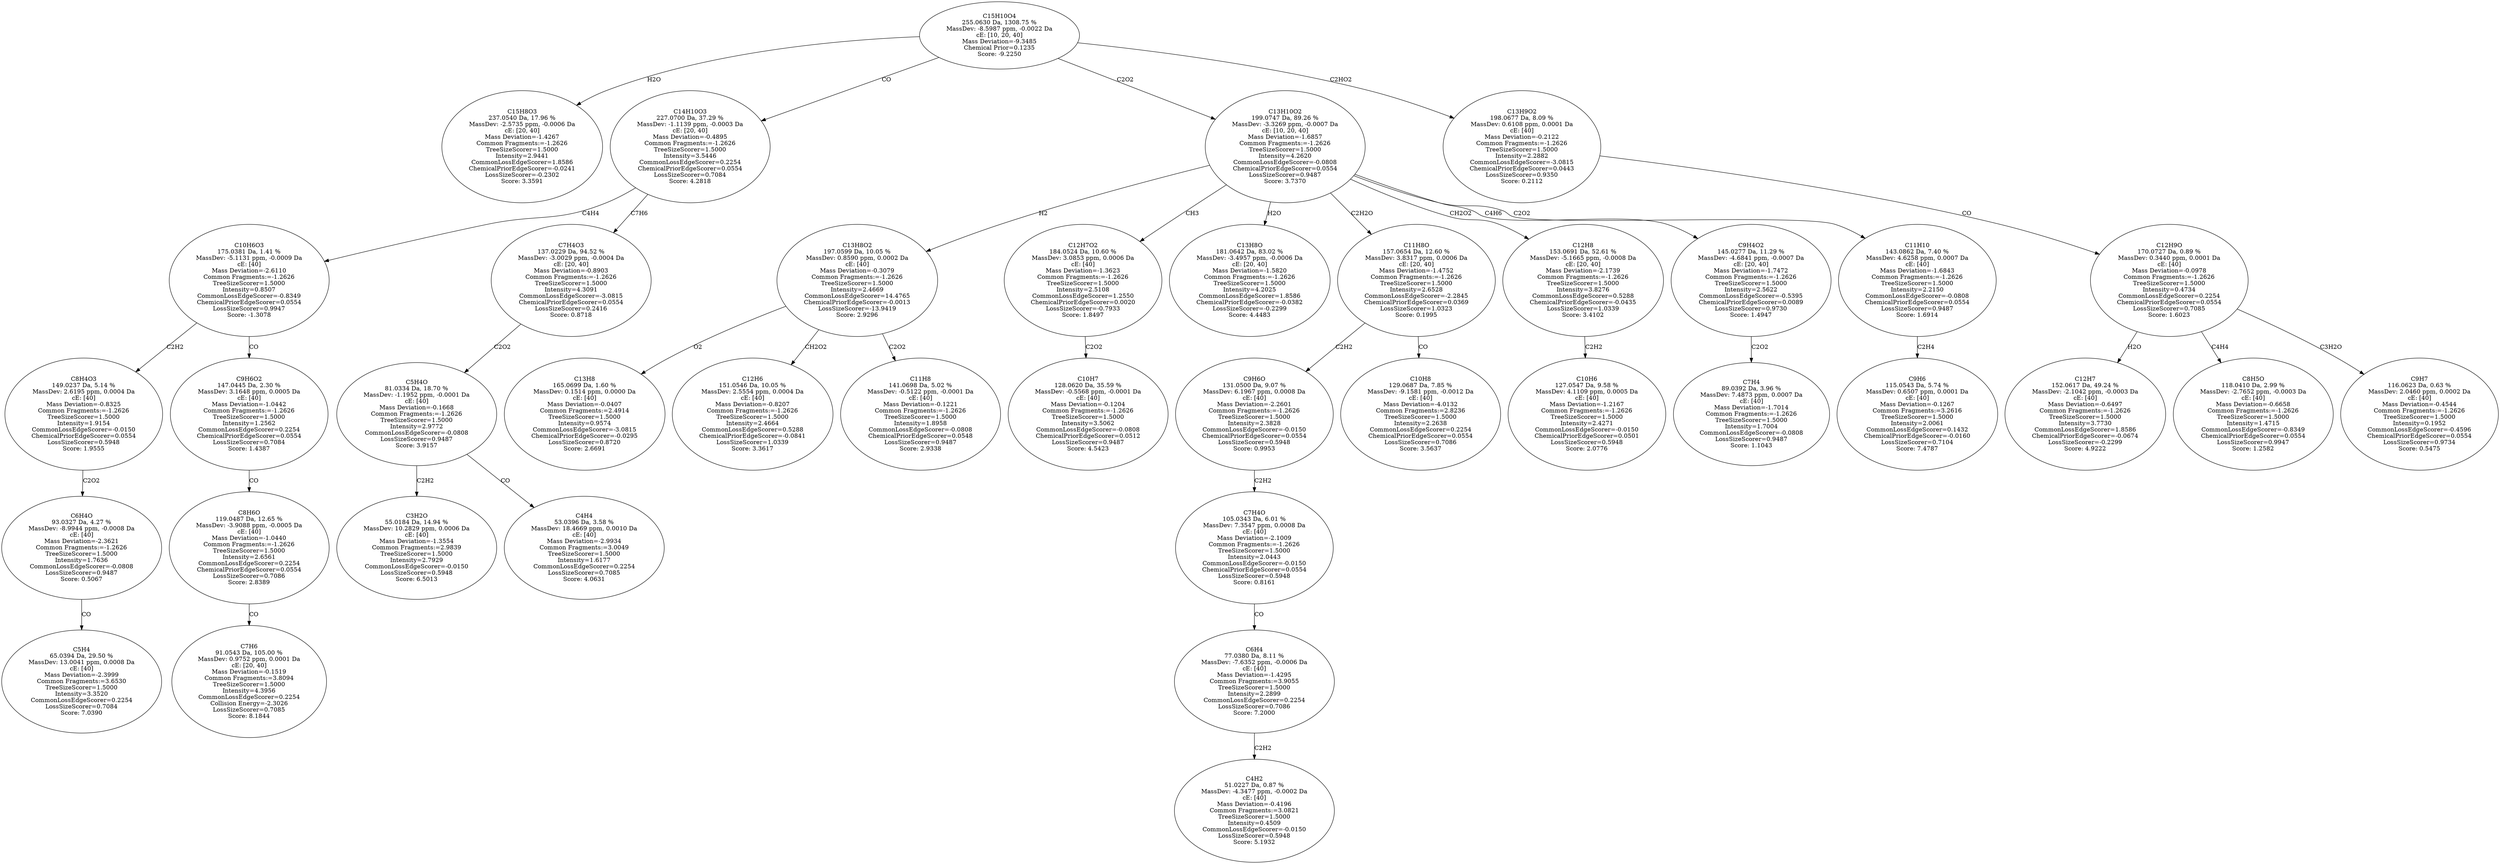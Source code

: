 strict digraph {
v1 [label="C15H8O3\n237.0540 Da, 17.96 %\nMassDev: -2.5735 ppm, -0.0006 Da\ncE: [20, 40]\nMass Deviation=-1.4267\nCommon Fragments:=-1.2626\nTreeSizeScorer=1.5000\nIntensity=2.9441\nCommonLossEdgeScorer=1.8586\nChemicalPriorEdgeScorer=-0.0241\nLossSizeScorer=-0.2302\nScore: 3.3591"];
v2 [label="C5H4\n65.0394 Da, 29.50 %\nMassDev: 13.0041 ppm, 0.0008 Da\ncE: [40]\nMass Deviation=-2.3999\nCommon Fragments:=3.6530\nTreeSizeScorer=1.5000\nIntensity=3.3520\nCommonLossEdgeScorer=0.2254\nLossSizeScorer=0.7084\nScore: 7.0390"];
v3 [label="C6H4O\n93.0327 Da, 4.27 %\nMassDev: -8.9944 ppm, -0.0008 Da\ncE: [40]\nMass Deviation=-2.3621\nCommon Fragments:=-1.2626\nTreeSizeScorer=1.5000\nIntensity=1.7636\nCommonLossEdgeScorer=-0.0808\nLossSizeScorer=0.9487\nScore: 0.5067"];
v4 [label="C8H4O3\n149.0237 Da, 5.14 %\nMassDev: 2.6195 ppm, 0.0004 Da\ncE: [40]\nMass Deviation=-0.8325\nCommon Fragments:=-1.2626\nTreeSizeScorer=1.5000\nIntensity=1.9154\nCommonLossEdgeScorer=-0.0150\nChemicalPriorEdgeScorer=0.0554\nLossSizeScorer=0.5948\nScore: 1.9555"];
v5 [label="C7H6\n91.0543 Da, 105.00 %\nMassDev: 0.9752 ppm, 0.0001 Da\ncE: [20, 40]\nMass Deviation=-0.1519\nCommon Fragments:=3.8094\nTreeSizeScorer=1.5000\nIntensity=4.3956\nCommonLossEdgeScorer=0.2254\nCollision Energy=-2.3026\nLossSizeScorer=0.7085\nScore: 8.1844"];
v6 [label="C8H6O\n119.0487 Da, 12.65 %\nMassDev: -3.9088 ppm, -0.0005 Da\ncE: [40]\nMass Deviation=-1.0440\nCommon Fragments:=-1.2626\nTreeSizeScorer=1.5000\nIntensity=2.6561\nCommonLossEdgeScorer=0.2254\nChemicalPriorEdgeScorer=0.0554\nLossSizeScorer=0.7086\nScore: 2.8389"];
v7 [label="C9H6O2\n147.0445 Da, 2.30 %\nMassDev: 3.1648 ppm, 0.0005 Da\ncE: [40]\nMass Deviation=-1.0442\nCommon Fragments:=-1.2626\nTreeSizeScorer=1.5000\nIntensity=1.2562\nCommonLossEdgeScorer=0.2254\nChemicalPriorEdgeScorer=0.0554\nLossSizeScorer=0.7084\nScore: 1.4387"];
v8 [label="C10H6O3\n175.0381 Da, 1.41 %\nMassDev: -5.1131 ppm, -0.0009 Da\ncE: [40]\nMass Deviation=-2.6110\nCommon Fragments:=-1.2626\nTreeSizeScorer=1.5000\nIntensity=0.8507\nCommonLossEdgeScorer=-0.8349\nChemicalPriorEdgeScorer=0.0554\nLossSizeScorer=0.9947\nScore: -1.3078"];
v9 [label="C3H2O\n55.0184 Da, 14.94 %\nMassDev: 10.2829 ppm, 0.0006 Da\ncE: [40]\nMass Deviation=-1.3554\nCommon Fragments:=2.9839\nTreeSizeScorer=1.5000\nIntensity=2.7929\nCommonLossEdgeScorer=-0.0150\nLossSizeScorer=0.5948\nScore: 6.5013"];
v10 [label="C4H4\n53.0396 Da, 3.58 %\nMassDev: 18.4669 ppm, 0.0010 Da\ncE: [40]\nMass Deviation=-2.9934\nCommon Fragments:=3.0049\nTreeSizeScorer=1.5000\nIntensity=1.6177\nCommonLossEdgeScorer=0.2254\nLossSizeScorer=0.7085\nScore: 4.0631"];
v11 [label="C5H4O\n81.0334 Da, 18.70 %\nMassDev: -1.1952 ppm, -0.0001 Da\ncE: [40]\nMass Deviation=-0.1668\nCommon Fragments:=-1.2626\nTreeSizeScorer=1.5000\nIntensity=2.9772\nCommonLossEdgeScorer=-0.0808\nLossSizeScorer=0.9487\nScore: 3.9157"];
v12 [label="C7H4O3\n137.0229 Da, 94.52 %\nMassDev: -3.0029 ppm, -0.0004 Da\ncE: [20, 40]\nMass Deviation=-0.8903\nCommon Fragments:=-1.2626\nTreeSizeScorer=1.5000\nIntensity=4.3091\nCommonLossEdgeScorer=-3.0815\nChemicalPriorEdgeScorer=0.0554\nLossSizeScorer=0.2416\nScore: 0.8718"];
v13 [label="C14H10O3\n227.0700 Da, 37.29 %\nMassDev: -1.1139 ppm, -0.0003 Da\ncE: [20, 40]\nMass Deviation=-0.4895\nCommon Fragments:=-1.2626\nTreeSizeScorer=1.5000\nIntensity=3.5446\nCommonLossEdgeScorer=0.2254\nChemicalPriorEdgeScorer=0.0554\nLossSizeScorer=0.7084\nScore: 4.2818"];
v14 [label="C13H8\n165.0699 Da, 1.60 %\nMassDev: 0.1514 ppm, 0.0000 Da\ncE: [40]\nMass Deviation=-0.0407\nCommon Fragments:=2.4914\nTreeSizeScorer=1.5000\nIntensity=0.9574\nCommonLossEdgeScorer=-3.0815\nChemicalPriorEdgeScorer=-0.0295\nLossSizeScorer=0.8720\nScore: 2.6691"];
v15 [label="C12H6\n151.0546 Da, 10.05 %\nMassDev: 2.5554 ppm, 0.0004 Da\ncE: [40]\nMass Deviation=-0.8207\nCommon Fragments:=-1.2626\nTreeSizeScorer=1.5000\nIntensity=2.4664\nCommonLossEdgeScorer=0.5288\nChemicalPriorEdgeScorer=-0.0841\nLossSizeScorer=1.0339\nScore: 3.3617"];
v16 [label="C11H8\n141.0698 Da, 5.02 %\nMassDev: -0.5122 ppm, -0.0001 Da\ncE: [40]\nMass Deviation=-0.1221\nCommon Fragments:=-1.2626\nTreeSizeScorer=1.5000\nIntensity=1.8958\nCommonLossEdgeScorer=-0.0808\nChemicalPriorEdgeScorer=0.0548\nLossSizeScorer=0.9487\nScore: 2.9338"];
v17 [label="C13H8O2\n197.0599 Da, 10.05 %\nMassDev: 0.8590 ppm, 0.0002 Da\ncE: [40]\nMass Deviation=-0.3079\nCommon Fragments:=-1.2626\nTreeSizeScorer=1.5000\nIntensity=2.4669\nCommonLossEdgeScorer=14.4765\nChemicalPriorEdgeScorer=-0.0013\nLossSizeScorer=-13.9419\nScore: 2.9296"];
v18 [label="C10H7\n128.0620 Da, 35.59 %\nMassDev: -0.5568 ppm, -0.0001 Da\ncE: [40]\nMass Deviation=-0.1204\nCommon Fragments:=-1.2626\nTreeSizeScorer=1.5000\nIntensity=3.5062\nCommonLossEdgeScorer=-0.0808\nChemicalPriorEdgeScorer=0.0512\nLossSizeScorer=0.9487\nScore: 4.5423"];
v19 [label="C12H7O2\n184.0524 Da, 10.60 %\nMassDev: 3.0853 ppm, 0.0006 Da\ncE: [40]\nMass Deviation=-1.3623\nCommon Fragments:=-1.2626\nTreeSizeScorer=1.5000\nIntensity=2.5108\nCommonLossEdgeScorer=1.2550\nChemicalPriorEdgeScorer=0.0020\nLossSizeScorer=-0.7933\nScore: 1.8497"];
v20 [label="C13H8O\n181.0642 Da, 83.02 %\nMassDev: -3.4957 ppm, -0.0006 Da\ncE: [20, 40]\nMass Deviation=-1.5820\nCommon Fragments:=-1.2626\nTreeSizeScorer=1.5000\nIntensity=4.2025\nCommonLossEdgeScorer=1.8586\nChemicalPriorEdgeScorer=-0.0382\nLossSizeScorer=-0.2299\nScore: 4.4483"];
v21 [label="C4H2\n51.0227 Da, 0.87 %\nMassDev: -4.3477 ppm, -0.0002 Da\ncE: [40]\nMass Deviation=-0.4196\nCommon Fragments:=3.0821\nTreeSizeScorer=1.5000\nIntensity=0.4509\nCommonLossEdgeScorer=-0.0150\nLossSizeScorer=0.5948\nScore: 5.1932"];
v22 [label="C6H4\n77.0380 Da, 8.11 %\nMassDev: -7.6352 ppm, -0.0006 Da\ncE: [40]\nMass Deviation=-1.4295\nCommon Fragments:=3.9055\nTreeSizeScorer=1.5000\nIntensity=2.2899\nCommonLossEdgeScorer=0.2254\nLossSizeScorer=0.7086\nScore: 7.2000"];
v23 [label="C7H4O\n105.0343 Da, 6.01 %\nMassDev: 7.3547 ppm, 0.0008 Da\ncE: [40]\nMass Deviation=-2.1009\nCommon Fragments:=-1.2626\nTreeSizeScorer=1.5000\nIntensity=2.0443\nCommonLossEdgeScorer=-0.0150\nChemicalPriorEdgeScorer=0.0554\nLossSizeScorer=0.5948\nScore: 0.8161"];
v24 [label="C9H6O\n131.0500 Da, 9.07 %\nMassDev: 6.1967 ppm, 0.0008 Da\ncE: [40]\nMass Deviation=-2.2601\nCommon Fragments:=-1.2626\nTreeSizeScorer=1.5000\nIntensity=2.3828\nCommonLossEdgeScorer=-0.0150\nChemicalPriorEdgeScorer=0.0554\nLossSizeScorer=0.5948\nScore: 0.9953"];
v25 [label="C10H8\n129.0687 Da, 7.85 %\nMassDev: -9.1581 ppm, -0.0012 Da\ncE: [40]\nMass Deviation=-4.0132\nCommon Fragments:=2.8236\nTreeSizeScorer=1.5000\nIntensity=2.2638\nCommonLossEdgeScorer=0.2254\nChemicalPriorEdgeScorer=0.0554\nLossSizeScorer=0.7086\nScore: 3.5637"];
v26 [label="C11H8O\n157.0654 Da, 12.60 %\nMassDev: 3.8317 ppm, 0.0006 Da\ncE: [20, 40]\nMass Deviation=-1.4752\nCommon Fragments:=-1.2626\nTreeSizeScorer=1.5000\nIntensity=2.6528\nCommonLossEdgeScorer=-2.2845\nChemicalPriorEdgeScorer=0.0369\nLossSizeScorer=1.0323\nScore: 0.1995"];
v27 [label="C10H6\n127.0547 Da, 9.58 %\nMassDev: 4.1109 ppm, 0.0005 Da\ncE: [40]\nMass Deviation=-1.2167\nCommon Fragments:=-1.2626\nTreeSizeScorer=1.5000\nIntensity=2.4271\nCommonLossEdgeScorer=-0.0150\nChemicalPriorEdgeScorer=0.0501\nLossSizeScorer=0.5948\nScore: 2.0776"];
v28 [label="C12H8\n153.0691 Da, 52.61 %\nMassDev: -5.1665 ppm, -0.0008 Da\ncE: [20, 40]\nMass Deviation=-2.1739\nCommon Fragments:=-1.2626\nTreeSizeScorer=1.5000\nIntensity=3.8276\nCommonLossEdgeScorer=0.5288\nChemicalPriorEdgeScorer=-0.0435\nLossSizeScorer=1.0339\nScore: 3.4102"];
v29 [label="C7H4\n89.0392 Da, 3.96 %\nMassDev: 7.4873 ppm, 0.0007 Da\ncE: [40]\nMass Deviation=-1.7014\nCommon Fragments:=-1.2626\nTreeSizeScorer=1.5000\nIntensity=1.7004\nCommonLossEdgeScorer=-0.0808\nLossSizeScorer=0.9487\nScore: 1.1043"];
v30 [label="C9H4O2\n145.0277 Da, 11.29 %\nMassDev: -4.6841 ppm, -0.0007 Da\ncE: [20, 40]\nMass Deviation=-1.7472\nCommon Fragments:=-1.2626\nTreeSizeScorer=1.5000\nIntensity=2.5622\nCommonLossEdgeScorer=-0.5395\nChemicalPriorEdgeScorer=0.0089\nLossSizeScorer=0.9730\nScore: 1.4947"];
v31 [label="C9H6\n115.0543 Da, 5.74 %\nMassDev: 0.6507 ppm, 0.0001 Da\ncE: [40]\nMass Deviation=-0.1267\nCommon Fragments:=3.2616\nTreeSizeScorer=1.5000\nIntensity=2.0061\nCommonLossEdgeScorer=0.1432\nChemicalPriorEdgeScorer=-0.0160\nLossSizeScorer=0.7104\nScore: 7.4787"];
v32 [label="C11H10\n143.0862 Da, 7.40 %\nMassDev: 4.6258 ppm, 0.0007 Da\ncE: [40]\nMass Deviation=-1.6843\nCommon Fragments:=-1.2626\nTreeSizeScorer=1.5000\nIntensity=2.2150\nCommonLossEdgeScorer=-0.0808\nChemicalPriorEdgeScorer=0.0554\nLossSizeScorer=0.9487\nScore: 1.6914"];
v33 [label="C13H10O2\n199.0747 Da, 89.26 %\nMassDev: -3.3269 ppm, -0.0007 Da\ncE: [10, 20, 40]\nMass Deviation=-1.6857\nCommon Fragments:=-1.2626\nTreeSizeScorer=1.5000\nIntensity=4.2620\nCommonLossEdgeScorer=-0.0808\nChemicalPriorEdgeScorer=0.0554\nLossSizeScorer=0.9487\nScore: 3.7370"];
v34 [label="C12H7\n152.0617 Da, 49.24 %\nMassDev: -2.1042 ppm, -0.0003 Da\ncE: [40]\nMass Deviation=-0.6497\nCommon Fragments:=-1.2626\nTreeSizeScorer=1.5000\nIntensity=3.7730\nCommonLossEdgeScorer=1.8586\nChemicalPriorEdgeScorer=-0.0674\nLossSizeScorer=-0.2299\nScore: 4.9222"];
v35 [label="C8H5O\n118.0410 Da, 2.99 %\nMassDev: -2.7652 ppm, -0.0003 Da\ncE: [40]\nMass Deviation=-0.6658\nCommon Fragments:=-1.2626\nTreeSizeScorer=1.5000\nIntensity=1.4715\nCommonLossEdgeScorer=-0.8349\nChemicalPriorEdgeScorer=0.0554\nLossSizeScorer=0.9947\nScore: 1.2582"];
v36 [label="C9H7\n116.0623 Da, 0.63 %\nMassDev: 2.0460 ppm, 0.0002 Da\ncE: [40]\nMass Deviation=-0.4544\nCommon Fragments:=-1.2626\nTreeSizeScorer=1.5000\nIntensity=0.1952\nCommonLossEdgeScorer=-0.4596\nChemicalPriorEdgeScorer=0.0554\nLossSizeScorer=0.9734\nScore: 0.5475"];
v37 [label="C12H9O\n170.0727 Da, 0.89 %\nMassDev: 0.3440 ppm, 0.0001 Da\ncE: [40]\nMass Deviation=-0.0978\nCommon Fragments:=-1.2626\nTreeSizeScorer=1.5000\nIntensity=0.4734\nCommonLossEdgeScorer=0.2254\nChemicalPriorEdgeScorer=0.0554\nLossSizeScorer=0.7085\nScore: 1.6023"];
v38 [label="C13H9O2\n198.0677 Da, 8.09 %\nMassDev: 0.6108 ppm, 0.0001 Da\ncE: [40]\nMass Deviation=-0.2122\nCommon Fragments:=-1.2626\nTreeSizeScorer=1.5000\nIntensity=2.2882\nCommonLossEdgeScorer=-3.0815\nChemicalPriorEdgeScorer=0.0443\nLossSizeScorer=0.9350\nScore: 0.2112"];
v39 [label="C15H10O4\n255.0630 Da, 1308.75 %\nMassDev: -8.5987 ppm, -0.0022 Da\ncE: [10, 20, 40]\nMass Deviation=-9.3485\nChemical Prior=0.1235\nScore: -9.2250"];
v39 -> v1 [label="H2O"];
v3 -> v2 [label="CO"];
v4 -> v3 [label="C2O2"];
v8 -> v4 [label="C2H2"];
v6 -> v5 [label="CO"];
v7 -> v6 [label="CO"];
v8 -> v7 [label="CO"];
v13 -> v8 [label="C4H4"];
v11 -> v9 [label="C2H2"];
v11 -> v10 [label="CO"];
v12 -> v11 [label="C2O2"];
v13 -> v12 [label="C7H6"];
v39 -> v13 [label="CO"];
v17 -> v14 [label="O2"];
v17 -> v15 [label="CH2O2"];
v17 -> v16 [label="C2O2"];
v33 -> v17 [label="H2"];
v19 -> v18 [label="C2O2"];
v33 -> v19 [label="CH3"];
v33 -> v20 [label="H2O"];
v22 -> v21 [label="C2H2"];
v23 -> v22 [label="CO"];
v24 -> v23 [label="C2H2"];
v26 -> v24 [label="C2H2"];
v26 -> v25 [label="CO"];
v33 -> v26 [label="C2H2O"];
v28 -> v27 [label="C2H2"];
v33 -> v28 [label="CH2O2"];
v30 -> v29 [label="C2O2"];
v33 -> v30 [label="C4H6"];
v32 -> v31 [label="C2H4"];
v33 -> v32 [label="C2O2"];
v39 -> v33 [label="C2O2"];
v37 -> v34 [label="H2O"];
v37 -> v35 [label="C4H4"];
v37 -> v36 [label="C3H2O"];
v38 -> v37 [label="CO"];
v39 -> v38 [label="C2HO2"];
}